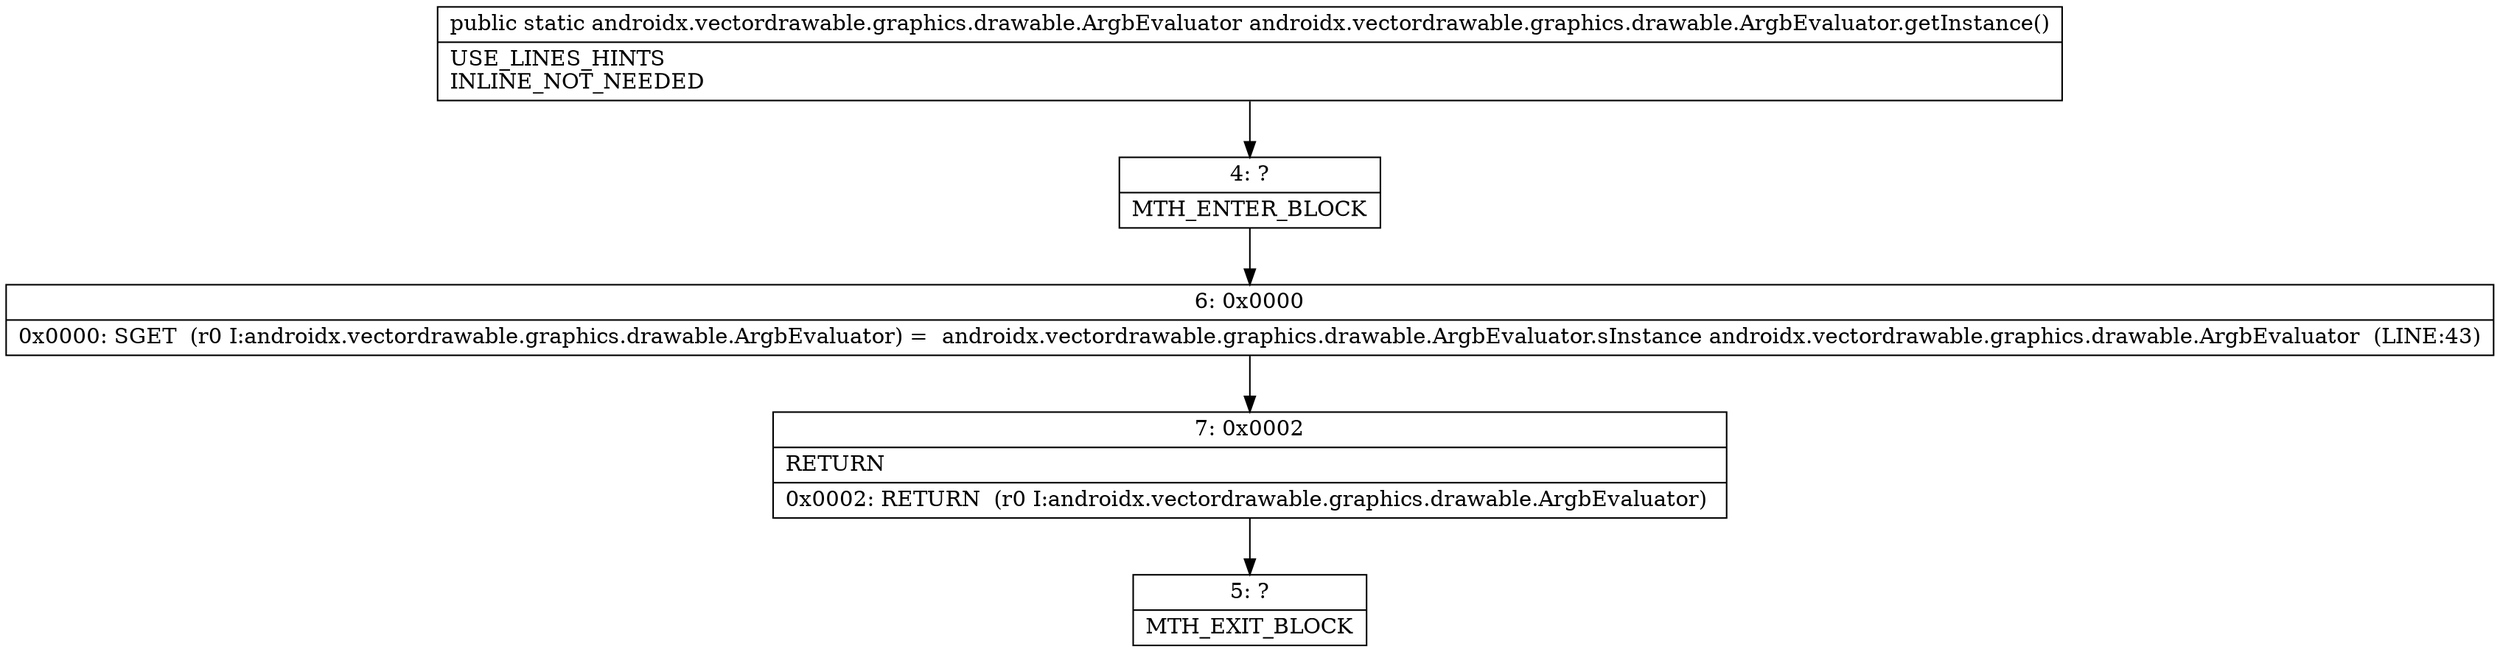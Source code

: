 digraph "CFG forandroidx.vectordrawable.graphics.drawable.ArgbEvaluator.getInstance()Landroidx\/vectordrawable\/graphics\/drawable\/ArgbEvaluator;" {
Node_4 [shape=record,label="{4\:\ ?|MTH_ENTER_BLOCK\l}"];
Node_6 [shape=record,label="{6\:\ 0x0000|0x0000: SGET  (r0 I:androidx.vectordrawable.graphics.drawable.ArgbEvaluator) =  androidx.vectordrawable.graphics.drawable.ArgbEvaluator.sInstance androidx.vectordrawable.graphics.drawable.ArgbEvaluator  (LINE:43)\l}"];
Node_7 [shape=record,label="{7\:\ 0x0002|RETURN\l|0x0002: RETURN  (r0 I:androidx.vectordrawable.graphics.drawable.ArgbEvaluator) \l}"];
Node_5 [shape=record,label="{5\:\ ?|MTH_EXIT_BLOCK\l}"];
MethodNode[shape=record,label="{public static androidx.vectordrawable.graphics.drawable.ArgbEvaluator androidx.vectordrawable.graphics.drawable.ArgbEvaluator.getInstance()  | USE_LINES_HINTS\lINLINE_NOT_NEEDED\l}"];
MethodNode -> Node_4;Node_4 -> Node_6;
Node_6 -> Node_7;
Node_7 -> Node_5;
}

